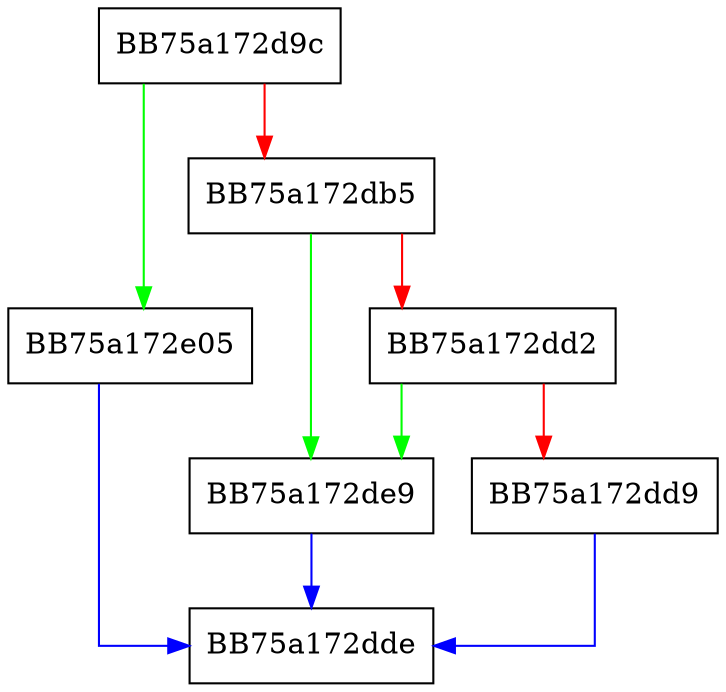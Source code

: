 digraph safe_double_to_int64 {
  node [shape="box"];
  graph [splines=ortho];
  BB75a172d9c -> BB75a172e05 [color="green"];
  BB75a172d9c -> BB75a172db5 [color="red"];
  BB75a172db5 -> BB75a172de9 [color="green"];
  BB75a172db5 -> BB75a172dd2 [color="red"];
  BB75a172dd2 -> BB75a172de9 [color="green"];
  BB75a172dd2 -> BB75a172dd9 [color="red"];
  BB75a172dd9 -> BB75a172dde [color="blue"];
  BB75a172de9 -> BB75a172dde [color="blue"];
  BB75a172e05 -> BB75a172dde [color="blue"];
}